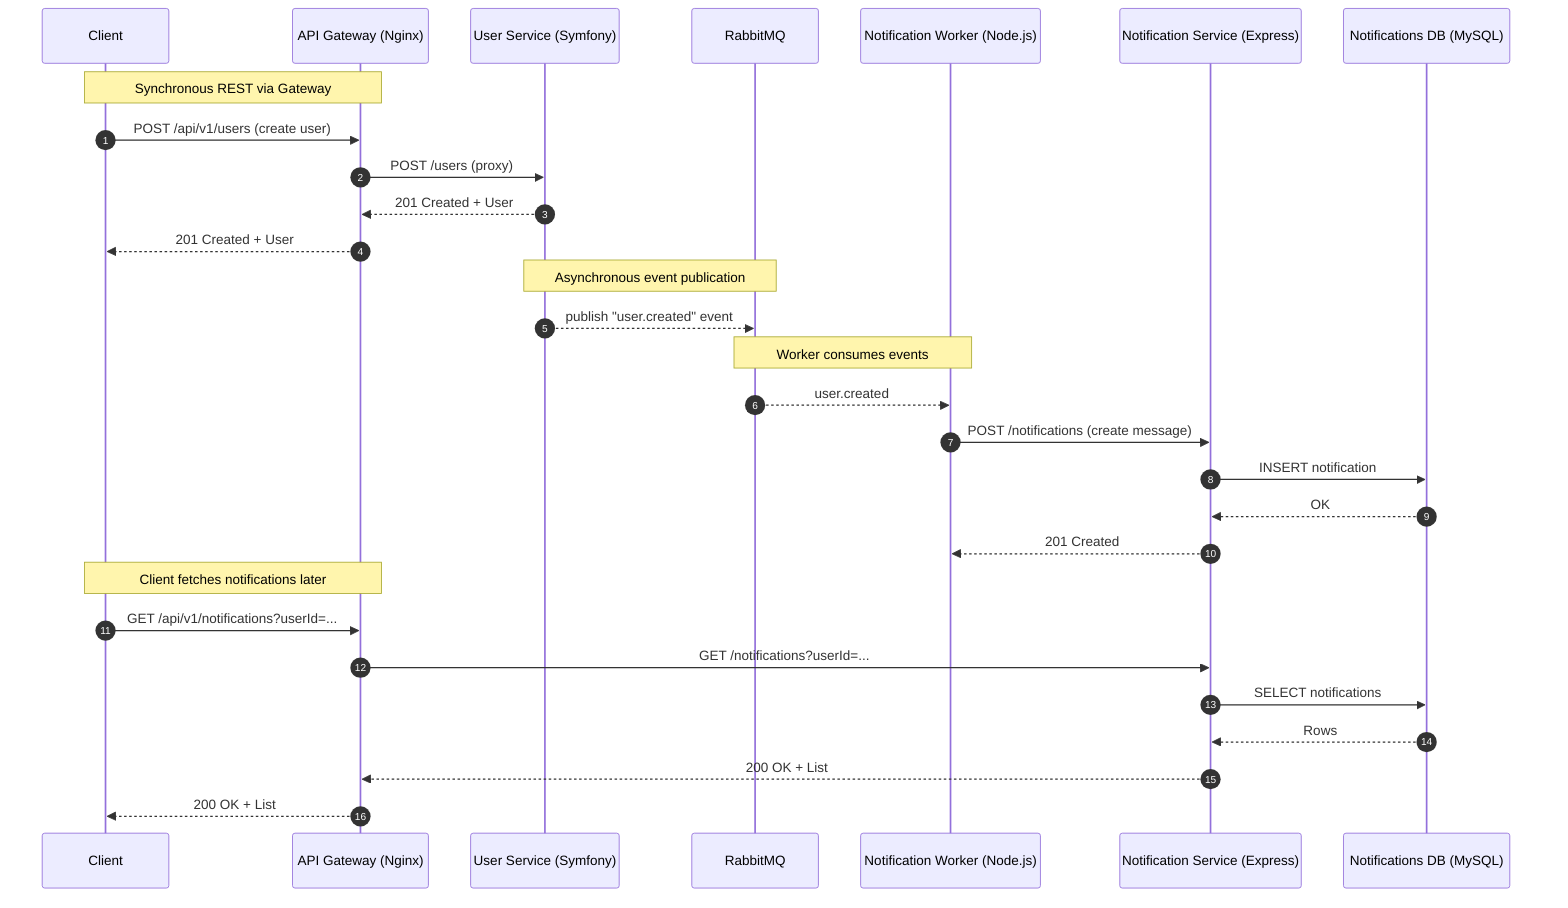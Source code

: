 sequenceDiagram
    autonumber
    participant C as Client
    participant GW as API Gateway (Nginx)
    participant US as User Service (Symfony)
    participant MQ as RabbitMQ
    participant NW as Notification Worker (Node.js)
    participant NS as Notification Service (Express)
    participant NDB as Notifications DB (MySQL)

    Note over C,GW: Synchronous REST via Gateway

    C->>GW: POST /api/v1/users (create user)
    GW->>US: POST /users (proxy)
    US-->>GW: 201 Created + User
    GW-->>C: 201 Created + User

    Note over US,MQ: Asynchronous event publication

    US-->>MQ: publish "user.created" event

    Note over MQ,NW: Worker consumes events

    MQ-->>NW: user.created
    NW->>NS: POST /notifications (create message)
    NS->>NDB: INSERT notification
    NDB-->>NS: OK
    NS-->>NW: 201 Created

    Note over C,GW: Client fetches notifications later

    C->>GW: GET /api/v1/notifications?userId=...
    GW->>NS: GET /notifications?userId=...
    NS->>NDB: SELECT notifications
    NDB-->>NS: Rows
    NS-->>GW: 200 OK + List
    GW-->>C: 200 OK + List